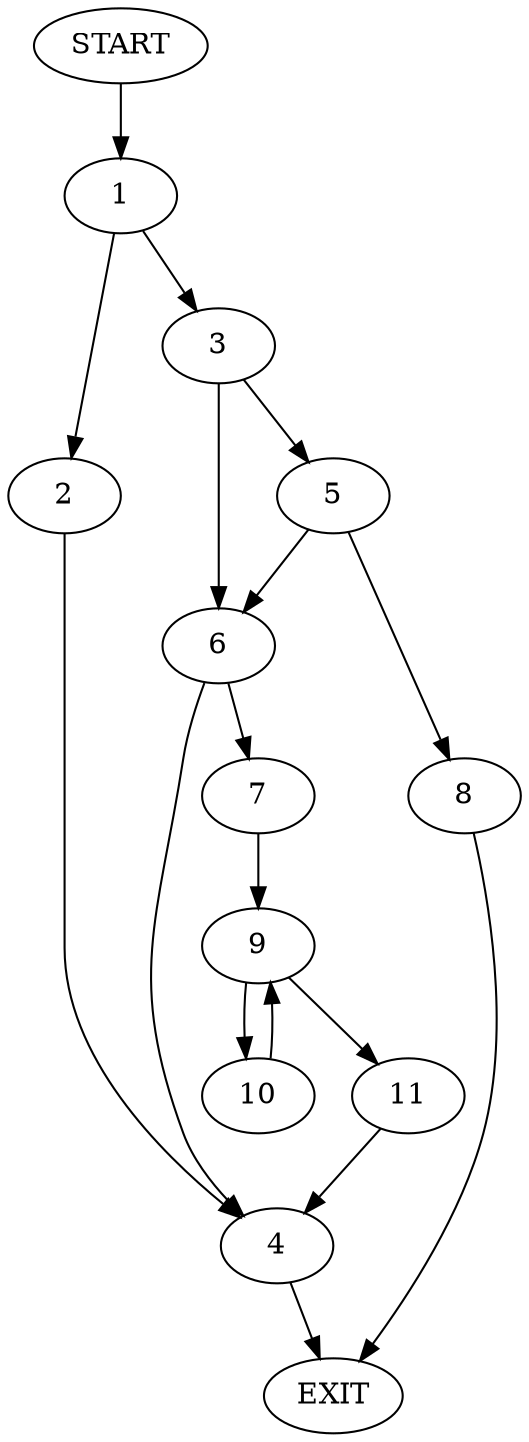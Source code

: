 digraph {
0 [label="START"]
12 [label="EXIT"]
0 -> 1
1 -> 2
1 -> 3
2 -> 4
3 -> 5
3 -> 6
4 -> 12
6 -> 7
6 -> 4
5 -> 6
5 -> 8
8 -> 12
7 -> 9
9 -> 10
9 -> 11
11 -> 4
10 -> 9
}
